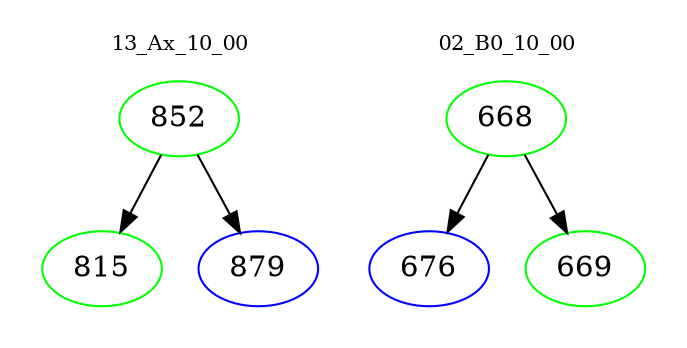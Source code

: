 digraph{
subgraph cluster_0 {
color = white
label = "13_Ax_10_00";
fontsize=10;
T0_852 [label="852", color="green"]
T0_852 -> T0_815 [color="black"]
T0_815 [label="815", color="green"]
T0_852 -> T0_879 [color="black"]
T0_879 [label="879", color="blue"]
}
subgraph cluster_1 {
color = white
label = "02_B0_10_00";
fontsize=10;
T1_668 [label="668", color="green"]
T1_668 -> T1_676 [color="black"]
T1_676 [label="676", color="blue"]
T1_668 -> T1_669 [color="black"]
T1_669 [label="669", color="green"]
}
}
